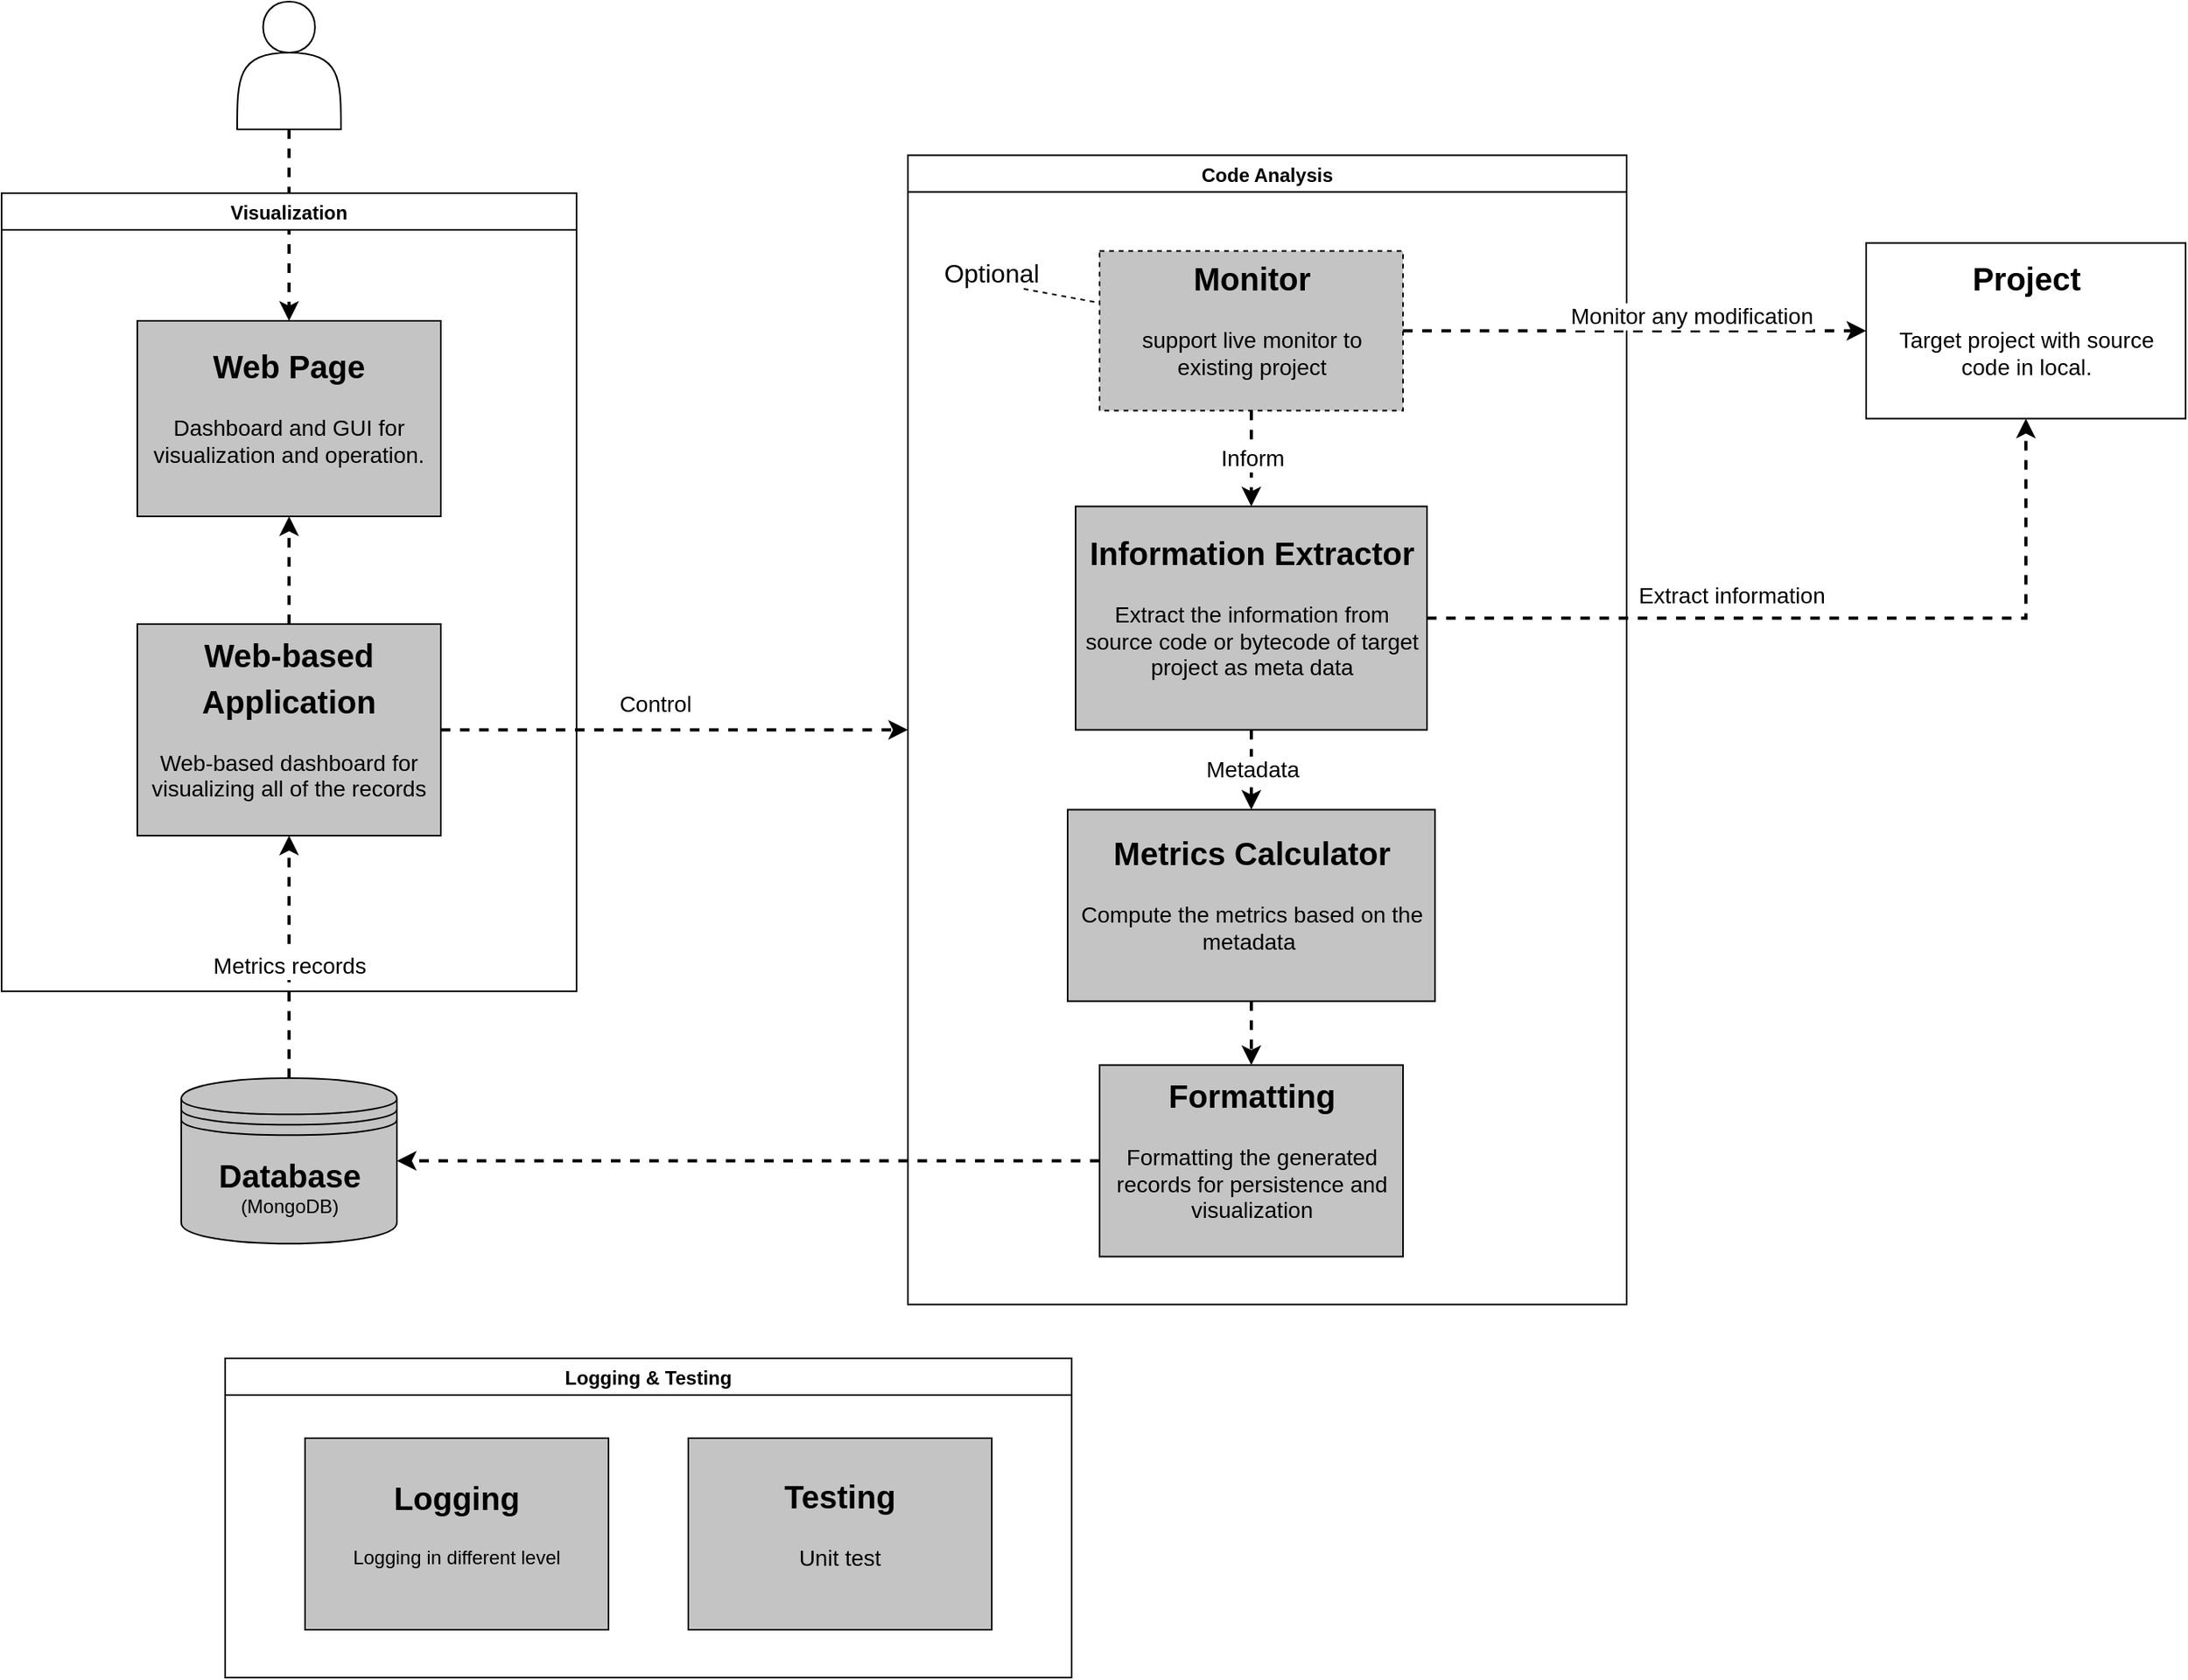 <mxfile version="13.0.2" type="github">
  <diagram id="Yl78ND9KsOKY8eJn1o49" name="Page-1">
    <mxGraphModel dx="1577" dy="843" grid="1" gridSize="10" guides="1" tooltips="1" connect="1" arrows="1" fold="1" page="1" pageScale="1" pageWidth="827" pageHeight="1169" math="0" shadow="0">
      <root>
        <mxCell id="0" />
        <mxCell id="1" parent="0" />
        <mxCell id="TgJzeR70lB42lgEgy3rk-53" style="rounded=0;orthogonalLoop=1;jettySize=auto;html=1;exitX=0.5;exitY=1;exitDx=0;exitDy=0;entryX=0.5;entryY=0;entryDx=0;entryDy=0;dashed=1;strokeWidth=2;horizontal=1;" parent="1" source="TgJzeR70lB42lgEgy3rk-4" target="TgJzeR70lB42lgEgy3rk-26" edge="1">
          <mxGeometry relative="1" as="geometry" />
        </mxCell>
        <mxCell id="TgJzeR70lB42lgEgy3rk-4" value="" style="shape=actor;whiteSpace=wrap;html=1;strokeColor=#000000;horizontal=1;" parent="1" vertex="1">
          <mxGeometry x="177.5" y="20" width="65" height="80" as="geometry" />
        </mxCell>
        <mxCell id="TgJzeR70lB42lgEgy3rk-12" value="&lt;h1&gt;&lt;font style=&quot;font-size: 20px&quot;&gt;Project&lt;/font&gt;&lt;/h1&gt;&lt;p&gt;&lt;font style=&quot;font-size: 14px&quot;&gt;Target project with source code in local.&lt;/font&gt;&lt;/p&gt;" style="text;html=1;strokeColor=#000000;fillColor=#ffffff;spacing=5;spacingTop=-20;whiteSpace=wrap;overflow=hidden;rounded=0;verticalAlign=middle;horizontal=1;align=center;labelPosition=center;verticalLabelPosition=middle;" parent="1" vertex="1">
          <mxGeometry x="1197.5" y="171.25" width="200" height="110" as="geometry" />
        </mxCell>
        <mxCell id="TgJzeR70lB42lgEgy3rk-29" style="edgeStyle=orthogonalEdgeStyle;rounded=0;orthogonalLoop=1;jettySize=auto;html=1;entryX=0.5;entryY=1;entryDx=0;entryDy=0;dashed=1;strokeWidth=2;horizontal=1;" parent="1" source="TgJzeR70lB42lgEgy3rk-15" target="TgJzeR70lB42lgEgy3rk-10" edge="1">
          <mxGeometry relative="1" as="geometry" />
        </mxCell>
        <mxCell id="TgJzeR70lB42lgEgy3rk-63" value="Metrics records" style="edgeLabel;html=1;align=center;verticalAlign=middle;resizable=0;points=[];fontSize=14;" parent="TgJzeR70lB42lgEgy3rk-29" vertex="1" connectable="0">
          <mxGeometry x="-0.05" y="-70" relative="1" as="geometry">
            <mxPoint x="-70" y="1.75" as="offset" />
          </mxGeometry>
        </mxCell>
        <mxCell id="TgJzeR70lB42lgEgy3rk-17" style="edgeStyle=none;rounded=0;orthogonalLoop=1;jettySize=auto;html=1;exitX=0.5;exitY=1;exitDx=0;exitDy=0;shadow=0;dashed=1;dashPattern=1 1;strokeWidth=1;fontSize=12;fontColor=#000000;horizontal=1;" parent="1" edge="1">
          <mxGeometry relative="1" as="geometry">
            <mxPoint x="487.5" y="540" as="sourcePoint" />
            <mxPoint x="487.5" y="540" as="targetPoint" />
          </mxGeometry>
        </mxCell>
        <mxCell id="TgJzeR70lB42lgEgy3rk-18" style="edgeStyle=none;rounded=0;orthogonalLoop=1;jettySize=auto;html=1;exitX=0.5;exitY=1;exitDx=0;exitDy=0;shadow=0;dashed=1;dashPattern=1 1;strokeWidth=1;fontSize=12;fontColor=#000000;horizontal=1;" parent="1" edge="1">
          <mxGeometry relative="1" as="geometry">
            <mxPoint x="487.5" y="540" as="sourcePoint" />
            <mxPoint x="487.5" y="540" as="targetPoint" />
          </mxGeometry>
        </mxCell>
        <mxCell id="TgJzeR70lB42lgEgy3rk-20" value="Visualization" style="swimlane;horizontal=1;" parent="1" vertex="1">
          <mxGeometry x="30" y="140" width="360" height="500" as="geometry" />
        </mxCell>
        <mxCell id="TgJzeR70lB42lgEgy3rk-60" style="edgeStyle=none;rounded=0;orthogonalLoop=1;jettySize=auto;html=1;exitX=0.5;exitY=0;exitDx=0;exitDy=0;entryX=0.5;entryY=1;entryDx=0;entryDy=0;dashed=1;strokeWidth=2;fontSize=14;" parent="TgJzeR70lB42lgEgy3rk-20" source="TgJzeR70lB42lgEgy3rk-10" target="TgJzeR70lB42lgEgy3rk-26" edge="1">
          <mxGeometry relative="1" as="geometry" />
        </mxCell>
        <mxCell id="TgJzeR70lB42lgEgy3rk-10" value="&lt;h1&gt;&lt;font style=&quot;font-size: 20px&quot;&gt;Web-based Application&lt;/font&gt;&lt;/h1&gt;&lt;p&gt;&lt;font style=&quot;font-size: 14px&quot;&gt;Web-based dashboard for visualizing all of the records&lt;/font&gt;&lt;/p&gt;" style="text;html=1;strokeColor=#000000;fillColor=#C4C4C4;spacing=5;spacingTop=-20;whiteSpace=wrap;overflow=hidden;rounded=0;verticalAlign=middle;horizontal=1;align=center;labelPosition=center;verticalLabelPosition=middle;shadow=0;" parent="TgJzeR70lB42lgEgy3rk-20" vertex="1">
          <mxGeometry x="85" y="270" width="190" height="132.5" as="geometry" />
        </mxCell>
        <mxCell id="TgJzeR70lB42lgEgy3rk-26" value="&lt;h1&gt;&lt;font style=&quot;font-size: 20px&quot;&gt;Web Page&lt;br&gt;&lt;/font&gt;&lt;/h1&gt;&lt;p&gt;&lt;font style=&quot;font-size: 14px&quot;&gt;Dashboard and GUI for visualization and operation.&lt;/font&gt;&lt;/p&gt;" style="text;html=1;strokeColor=#000000;fillColor=#C4C4C4;spacing=5;spacingTop=-20;whiteSpace=wrap;overflow=hidden;rounded=0;verticalAlign=middle;horizontal=1;align=center;labelPosition=center;verticalLabelPosition=middle;shadow=0;" parent="TgJzeR70lB42lgEgy3rk-20" vertex="1">
          <mxGeometry x="85" y="80" width="190" height="122.5" as="geometry" />
        </mxCell>
        <mxCell id="TgJzeR70lB42lgEgy3rk-21" value="Code Analysis" style="swimlane;horizontal=1;" parent="1" vertex="1">
          <mxGeometry x="597.5" y="116.25" width="450" height="720" as="geometry" />
        </mxCell>
        <mxCell id="TgJzeR70lB42lgEgy3rk-49" style="edgeStyle=orthogonalEdgeStyle;rounded=0;orthogonalLoop=1;jettySize=auto;html=1;exitX=0.5;exitY=1;exitDx=0;exitDy=0;entryX=0.5;entryY=0;entryDx=0;entryDy=0;dashed=1;strokeWidth=2;horizontal=1;" parent="TgJzeR70lB42lgEgy3rk-21" source="TgJzeR70lB42lgEgy3rk-9" target="TgJzeR70lB42lgEgy3rk-16" edge="1">
          <mxGeometry relative="1" as="geometry" />
        </mxCell>
        <mxCell id="TgJzeR70lB42lgEgy3rk-9" value="&lt;h1&gt;&lt;font style=&quot;font-size: 20px&quot;&gt;Metrics Calculator&lt;/font&gt;&lt;/h1&gt;&lt;p&gt;&lt;font style=&quot;font-size: 14px&quot;&gt;Compute the metrics based on the metadata&amp;nbsp;&lt;/font&gt;&lt;/p&gt;" style="text;html=1;strokeColor=#000000;fillColor=#C4C4C4;spacing=5;spacingTop=-20;whiteSpace=wrap;overflow=hidden;rounded=0;verticalAlign=middle;horizontal=1;align=center;labelPosition=center;verticalLabelPosition=middle;shadow=0;" parent="TgJzeR70lB42lgEgy3rk-21" vertex="1">
          <mxGeometry x="100" y="410" width="230" height="120" as="geometry" />
        </mxCell>
        <mxCell id="TgJzeR70lB42lgEgy3rk-16" value="&lt;h1&gt;&lt;font style=&quot;font-size: 20px&quot;&gt;Formatting&lt;/font&gt;&lt;/h1&gt;&lt;p&gt;&lt;font style=&quot;font-size: 14px&quot;&gt;Formatting the generated records for persistence and visualization&lt;/font&gt;&lt;/p&gt;" style="text;html=1;strokeColor=#000000;fillColor=#C4C4C4;spacing=5;spacingTop=-20;whiteSpace=wrap;overflow=hidden;rounded=0;verticalAlign=middle;horizontal=1;align=center;labelPosition=center;verticalLabelPosition=middle;shadow=0;" parent="TgJzeR70lB42lgEgy3rk-21" vertex="1">
          <mxGeometry x="120" y="570" width="190" height="120" as="geometry" />
        </mxCell>
        <mxCell id="TgJzeR70lB42lgEgy3rk-48" value="Metadata" style="edgeStyle=orthogonalEdgeStyle;rounded=0;orthogonalLoop=1;jettySize=auto;html=1;exitX=0.5;exitY=1;exitDx=0;exitDy=0;entryX=0.5;entryY=0;entryDx=0;entryDy=0;dashed=1;strokeWidth=2;horizontal=1;fontSize=14;" parent="TgJzeR70lB42lgEgy3rk-21" source="TgJzeR70lB42lgEgy3rk-23" target="TgJzeR70lB42lgEgy3rk-9" edge="1">
          <mxGeometry relative="1" as="geometry" />
        </mxCell>
        <mxCell id="TgJzeR70lB42lgEgy3rk-23" value="&lt;h1&gt;&lt;font style=&quot;font-size: 20px&quot;&gt;Information Extractor&lt;/font&gt;&lt;/h1&gt;&lt;p&gt;&lt;font style=&quot;font-size: 14px&quot;&gt;Extract the information from source code or bytecode of target project as meta data&lt;/font&gt;&lt;/p&gt;" style="text;html=1;strokeColor=#000000;fillColor=#C4C4C4;spacing=5;spacingTop=-20;whiteSpace=wrap;overflow=hidden;rounded=0;verticalAlign=middle;horizontal=1;align=center;labelPosition=center;verticalLabelPosition=middle;shadow=0;" parent="TgJzeR70lB42lgEgy3rk-21" vertex="1">
          <mxGeometry x="105" y="220" width="220" height="140" as="geometry" />
        </mxCell>
        <mxCell id="TgJzeR70lB42lgEgy3rk-43" value="Inform" style="edgeStyle=orthogonalEdgeStyle;rounded=0;orthogonalLoop=1;jettySize=auto;html=1;exitX=0.5;exitY=1;exitDx=0;exitDy=0;entryX=0.5;entryY=0;entryDx=0;entryDy=0;dashed=1;strokeWidth=2;horizontal=1;fontSize=14;" parent="TgJzeR70lB42lgEgy3rk-21" source="TgJzeR70lB42lgEgy3rk-38" target="TgJzeR70lB42lgEgy3rk-23" edge="1">
          <mxGeometry relative="1" as="geometry" />
        </mxCell>
        <mxCell id="TgJzeR70lB42lgEgy3rk-38" value="&lt;h1&gt;&lt;font style=&quot;font-size: 20px&quot;&gt;Monitor&lt;/font&gt;&lt;/h1&gt;&lt;p&gt;&lt;span style=&quot;font-size: 14px&quot;&gt;support live monitor to existing project&lt;/span&gt;&lt;/p&gt;" style="text;html=1;strokeColor=#000000;fillColor=#C4C4C4;spacing=5;spacingTop=-20;whiteSpace=wrap;overflow=hidden;rounded=0;verticalAlign=middle;horizontal=1;align=center;labelPosition=center;verticalLabelPosition=middle;shadow=0;dashed=1;" parent="TgJzeR70lB42lgEgy3rk-21" vertex="1">
          <mxGeometry x="120" y="60" width="190" height="100" as="geometry" />
        </mxCell>
        <mxCell id="s-hYMVpeY3WAmGeIPR0p-4" value="Optional" style="text;html=1;strokeColor=none;fillColor=none;align=center;verticalAlign=middle;whiteSpace=wrap;rounded=0;dashed=1;fontSize=16;" parent="TgJzeR70lB42lgEgy3rk-21" vertex="1">
          <mxGeometry x="32.5" y="63.75" width="40" height="20" as="geometry" />
        </mxCell>
        <mxCell id="s-hYMVpeY3WAmGeIPR0p-5" style="rounded=0;orthogonalLoop=1;jettySize=auto;html=1;exitX=1;exitY=1;exitDx=0;exitDy=0;fontSize=16;endArrow=none;endFill=0;dashed=1;" parent="TgJzeR70lB42lgEgy3rk-21" source="s-hYMVpeY3WAmGeIPR0p-4" target="TgJzeR70lB42lgEgy3rk-38" edge="1">
          <mxGeometry relative="1" as="geometry" />
        </mxCell>
        <mxCell id="TgJzeR70lB42lgEgy3rk-22" value="Logging &amp; Testing" style="swimlane;horizontal=1;" parent="1" vertex="1">
          <mxGeometry x="170" y="870" width="530" height="200" as="geometry" />
        </mxCell>
        <mxCell id="TgJzeR70lB42lgEgy3rk-32" value="&lt;h1&gt;&lt;font style=&quot;font-size: 20px&quot;&gt;Logging&lt;/font&gt;&lt;/h1&gt;&lt;p&gt;Logging in different level&lt;/p&gt;" style="text;html=1;strokeColor=#000000;fillColor=#C4C4C4;spacing=5;spacingTop=-20;whiteSpace=wrap;overflow=hidden;rounded=0;verticalAlign=middle;horizontal=1;align=center;labelPosition=center;verticalLabelPosition=middle;shadow=0;" parent="TgJzeR70lB42lgEgy3rk-22" vertex="1">
          <mxGeometry x="50" y="50" width="190" height="120" as="geometry" />
        </mxCell>
        <mxCell id="TgJzeR70lB42lgEgy3rk-33" value="&lt;h1&gt;&lt;font style=&quot;font-size: 20px&quot;&gt;Testing&lt;/font&gt;&lt;/h1&gt;&lt;p&gt;&lt;span style=&quot;font-size: 14px&quot;&gt;Unit test&lt;/span&gt;&lt;/p&gt;" style="text;html=1;strokeColor=#000000;fillColor=#C4C4C4;spacing=5;spacingTop=-20;whiteSpace=wrap;overflow=hidden;rounded=0;verticalAlign=middle;horizontal=1;align=center;labelPosition=center;verticalLabelPosition=middle;shadow=0;" parent="TgJzeR70lB42lgEgy3rk-22" vertex="1">
          <mxGeometry x="290" y="50" width="190" height="120" as="geometry" />
        </mxCell>
        <mxCell id="TgJzeR70lB42lgEgy3rk-27" style="edgeStyle=orthogonalEdgeStyle;rounded=0;orthogonalLoop=1;jettySize=auto;html=1;exitX=1;exitY=0.5;exitDx=0;exitDy=0;entryX=0.5;entryY=1;entryDx=0;entryDy=0;dashed=1;strokeWidth=2;horizontal=1;fontSize=14;" parent="1" source="TgJzeR70lB42lgEgy3rk-23" target="TgJzeR70lB42lgEgy3rk-12" edge="1">
          <mxGeometry relative="1" as="geometry" />
        </mxCell>
        <mxCell id="TgJzeR70lB42lgEgy3rk-44" value="Extract information" style="edgeLabel;html=1;align=center;verticalAlign=middle;resizable=0;points=[];horizontal=1;fontSize=14;" parent="TgJzeR70lB42lgEgy3rk-27" vertex="1" connectable="0">
          <mxGeometry x="0.013" y="1" relative="1" as="geometry">
            <mxPoint x="-63.33" y="-14" as="offset" />
          </mxGeometry>
        </mxCell>
        <mxCell id="TgJzeR70lB42lgEgy3rk-42" style="edgeStyle=orthogonalEdgeStyle;rounded=0;orthogonalLoop=1;jettySize=auto;html=1;exitX=1;exitY=0.5;exitDx=0;exitDy=0;entryX=0;entryY=0.5;entryDx=0;entryDy=0;dashed=1;strokeWidth=2;horizontal=1;" parent="1" source="TgJzeR70lB42lgEgy3rk-38" target="TgJzeR70lB42lgEgy3rk-12" edge="1">
          <mxGeometry relative="1" as="geometry" />
        </mxCell>
        <mxCell id="TgJzeR70lB42lgEgy3rk-47" value="Monitor any modification" style="edgeLabel;html=1;align=center;verticalAlign=middle;resizable=0;points=[];horizontal=1;fontSize=14;" parent="TgJzeR70lB42lgEgy3rk-42" vertex="1" connectable="0">
          <mxGeometry x="0.185" relative="1" as="geometry">
            <mxPoint x="8.33" y="-10" as="offset" />
          </mxGeometry>
        </mxCell>
        <mxCell id="TgJzeR70lB42lgEgy3rk-50" style="edgeStyle=orthogonalEdgeStyle;rounded=0;orthogonalLoop=1;jettySize=auto;html=1;exitX=0;exitY=0.5;exitDx=0;exitDy=0;entryX=1;entryY=0.5;entryDx=0;entryDy=0;dashed=1;strokeWidth=2;horizontal=1;" parent="1" source="TgJzeR70lB42lgEgy3rk-16" target="TgJzeR70lB42lgEgy3rk-15" edge="1">
          <mxGeometry relative="1" as="geometry" />
        </mxCell>
        <mxCell id="TgJzeR70lB42lgEgy3rk-15" value="&lt;font&gt;&lt;b style=&quot;font-size: 20px&quot;&gt;Database&lt;/b&gt;&lt;br&gt;&lt;font style=&quot;font-size: 12px&quot;&gt;(MongoDB)&lt;/font&gt;&lt;br&gt;&lt;/font&gt;" style="shape=datastore;whiteSpace=wrap;html=1;strokeColor=#000000;fillColor=#C4C4C4;fontSize=12;align=center;shadow=0;horizontal=1;" parent="1" vertex="1">
          <mxGeometry x="142.5" y="694.38" width="135" height="103.75" as="geometry" />
        </mxCell>
        <mxCell id="TgJzeR70lB42lgEgy3rk-64" style="edgeStyle=none;rounded=0;orthogonalLoop=1;jettySize=auto;html=1;exitX=1;exitY=0.5;exitDx=0;exitDy=0;entryX=0;entryY=0.5;entryDx=0;entryDy=0;dashed=1;strokeWidth=2;fontSize=14;" parent="1" source="TgJzeR70lB42lgEgy3rk-10" target="TgJzeR70lB42lgEgy3rk-21" edge="1">
          <mxGeometry relative="1" as="geometry" />
        </mxCell>
        <mxCell id="TgJzeR70lB42lgEgy3rk-65" value="Control" style="edgeLabel;html=1;align=center;verticalAlign=middle;resizable=0;points=[];fontSize=14;" parent="TgJzeR70lB42lgEgy3rk-64" vertex="1" connectable="0">
          <mxGeometry x="0.142" relative="1" as="geometry">
            <mxPoint x="-33" y="-16.25" as="offset" />
          </mxGeometry>
        </mxCell>
      </root>
    </mxGraphModel>
  </diagram>
</mxfile>

